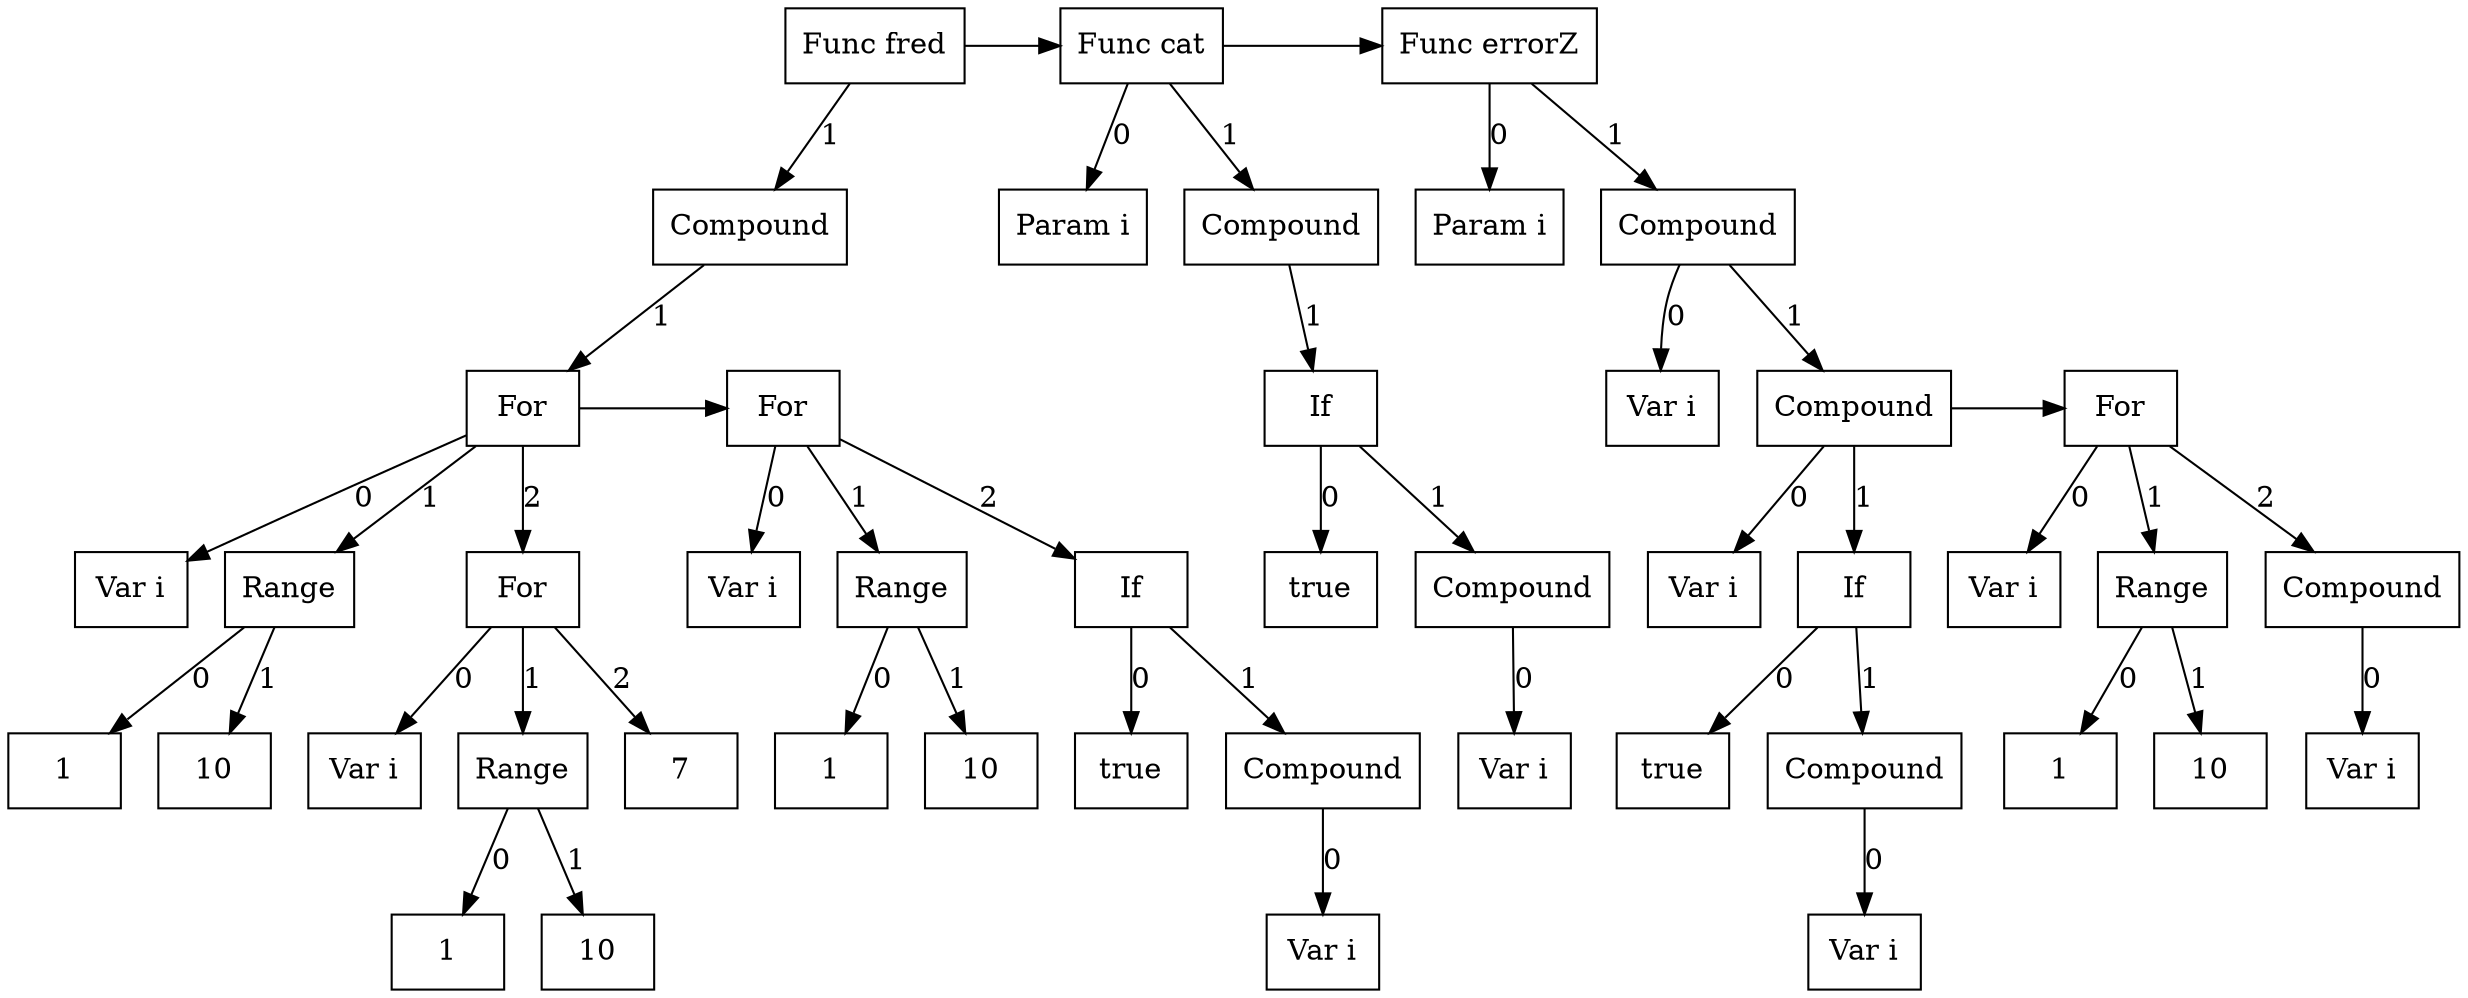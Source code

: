 digraph G {
node21 [label="Func fred"; shape=box];
subgraph childNames_21 {
rankdir="LR"; rank="same"; ordering=out
node20 [label="Compound"; shape=box];
}

subgraph childPtrs_21 {
rankdir="TB";
node21 -> node20 [label="1"];
}

subgraph childNames_20 {
rankdir="LR"; rank="same"; ordering=out
node9 [label="For"; shape=box];
}

subgraph childPtrs_20 {
rankdir="TB";
node20 -> node9 [label="1"];
}

subgraph childNames_9 {
rankdir="LR"; rank="same"; ordering=out
node10 [label="Var i"; shape=box];
node2 [label="Range"; shape=box];
node7 [label="For"; shape=box];
}

subgraph childPtrs_9 {
rankdir="TB";
node9 -> node10 [label="0"];
node9 -> node2 [label="1"];
node9 -> node7 [label="2"];
}

subgraph childNames_2 {
rankdir="LR"; rank="same"; ordering=out
node0 [label="1"; shape=box];
node1 [label="10"; shape=box];
}

subgraph childPtrs_2 {
rankdir="TB";
node2 -> node0 [label="0"];
node2 -> node1 [label="1"];
}

subgraph childNames_7 {
rankdir="LR"; rank="same"; ordering=out
node8 [label="Var i"; shape=box];
node5 [label="Range"; shape=box];
node6 [label="7"; shape=box];
}

subgraph childPtrs_7 {
rankdir="TB";
node7 -> node8 [label="0"];
node7 -> node5 [label="1"];
node7 -> node6 [label="2"];
}

subgraph childNames_5 {
rankdir="LR"; rank="same"; ordering=out
node3 [label="1"; shape=box];
node4 [label="10"; shape=box];
}

subgraph childPtrs_5 {
rankdir="TB";
node5 -> node3 [label="0"];
node5 -> node4 [label="1"];
}

subgraph SibNames_9 {
rankdir="LR"; rank="same";
node9 [label="For"; shape=box];
node18 [label="For"; shape=box];
}

subgraph SibPtrs_9 {
rankdir="LR";
node9 -> node18;
}

subgraph childNames_18 {
rankdir="LR"; rank="same"; ordering=out
node19 [label="Var i"; shape=box];
node13 [label="Range"; shape=box];
node17 [label="If"; shape=box];
}

subgraph childPtrs_18 {
rankdir="TB";
node18 -> node19 [label="0"];
node18 -> node13 [label="1"];
node18 -> node17 [label="2"];
}

subgraph childNames_13 {
rankdir="LR"; rank="same"; ordering=out
node11 [label="1"; shape=box];
node12 [label="10"; shape=box];
}

subgraph childPtrs_13 {
rankdir="TB";
node13 -> node11 [label="0"];
node13 -> node12 [label="1"];
}

subgraph childNames_17 {
rankdir="LR"; rank="same"; ordering=out
node14 [label="true"; shape=box];
node16 [label="Compound"; shape=box];
}

subgraph childPtrs_17 {
rankdir="TB";
node17 -> node14 [label="0"];
node17 -> node16 [label="1"];
}

subgraph childNames_16 {
rankdir="LR"; rank="same"; ordering=out
node15 [label="Var i"; shape=box];
}

subgraph childPtrs_16 {
rankdir="TB";
node16 -> node15 [label="0"];
}

subgraph SibNames_21 {
rankdir="LR"; rank="same";
node21 [label="Func fred"; shape=box];
node28 [label="Func cat"; shape=box];
node45 [label="Func errorZ"; shape=box];
}

subgraph SibPtrs_21 {
rankdir="LR";
node21 -> node28;
node28 -> node45;
}

subgraph childNames_28 {
rankdir="LR"; rank="same"; ordering=out
node22 [label="Param i"; shape=box];
node27 [label="Compound"; shape=box];
}

subgraph childPtrs_28 {
rankdir="TB";
node28 -> node22 [label="0"];
node28 -> node27 [label="1"];
}

subgraph childNames_27 {
rankdir="LR"; rank="same"; ordering=out
node26 [label="If"; shape=box];
}

subgraph childPtrs_27 {
rankdir="TB";
node27 -> node26 [label="1"];
}

subgraph childNames_26 {
rankdir="LR"; rank="same"; ordering=out
node23 [label="true"; shape=box];
node25 [label="Compound"; shape=box];
}

subgraph childPtrs_26 {
rankdir="TB";
node26 -> node23 [label="0"];
node26 -> node25 [label="1"];
}

subgraph childNames_25 {
rankdir="LR"; rank="same"; ordering=out
node24 [label="Var i"; shape=box];
}

subgraph childPtrs_25 {
rankdir="TB";
node25 -> node24 [label="0"];
}

subgraph childNames_45 {
rankdir="LR"; rank="same"; ordering=out
node29 [label="Param i"; shape=box];
node44 [label="Compound"; shape=box];
}

subgraph childPtrs_45 {
rankdir="TB";
node45 -> node29 [label="0"];
node45 -> node44 [label="1"];
}

subgraph childNames_44 {
rankdir="LR"; rank="same"; ordering=out
node30 [label="Var i"; shape=box];
node36 [label="Compound"; shape=box];
}

subgraph childPtrs_44 {
rankdir="TB";
node44 -> node30 [label="0"];
node44 -> node36 [label="1"];
}

subgraph childNames_36 {
rankdir="LR"; rank="same"; ordering=out
node31 [label="Var i"; shape=box];
node35 [label="If"; shape=box];
}

subgraph childPtrs_36 {
rankdir="TB";
node36 -> node31 [label="0"];
node36 -> node35 [label="1"];
}

subgraph childNames_35 {
rankdir="LR"; rank="same"; ordering=out
node32 [label="true"; shape=box];
node34 [label="Compound"; shape=box];
}

subgraph childPtrs_35 {
rankdir="TB";
node35 -> node32 [label="0"];
node35 -> node34 [label="1"];
}

subgraph childNames_34 {
rankdir="LR"; rank="same"; ordering=out
node33 [label="Var i"; shape=box];
}

subgraph childPtrs_34 {
rankdir="TB";
node34 -> node33 [label="0"];
}

subgraph SibNames_36 {
rankdir="LR"; rank="same";
node36 [label="Compound"; shape=box];
node42 [label="For"; shape=box];
}

subgraph SibPtrs_36 {
rankdir="LR";
node36 -> node42;
}

subgraph childNames_42 {
rankdir="LR"; rank="same"; ordering=out
node43 [label="Var i"; shape=box];
node39 [label="Range"; shape=box];
node41 [label="Compound"; shape=box];
}

subgraph childPtrs_42 {
rankdir="TB";
node42 -> node43 [label="0"];
node42 -> node39 [label="1"];
node42 -> node41 [label="2"];
}

subgraph childNames_39 {
rankdir="LR"; rank="same"; ordering=out
node37 [label="1"; shape=box];
node38 [label="10"; shape=box];
}

subgraph childPtrs_39 {
rankdir="TB";
node39 -> node37 [label="0"];
node39 -> node38 [label="1"];
}

subgraph childNames_41 {
rankdir="LR"; rank="same"; ordering=out
node40 [label="Var i"; shape=box];
}

subgraph childPtrs_41 {
rankdir="TB";
node41 -> node40 [label="0"];
}

}
